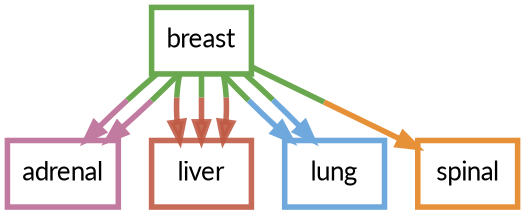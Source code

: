 digraph  {
dpi=600;size=3.5;
breast [color="#6aa84f", fillcolor=white, fontname=Lato, penwidth="3.0", shape=box];
adrenal [color="#c27ba0", fillcolor=white, fontname=Lato, penwidth="3.0", shape=box];
liver [color="#be5742e1", fillcolor=white, fontname=Lato, penwidth="3.0", shape=box];
lung [color="#6fa8dc", fillcolor=white, fontname=Lato, penwidth="3.0", shape=box];
spinal [color="#e69138", fillcolor=white, fontname=Lato, penwidth="3.0", shape=box];
breast -> adrenal  [color="#6aa84f;0.5:#c27ba0", key=0, penwidth=3];
breast -> adrenal  [color="#6aa84f;0.5:#c27ba0", key=1, penwidth=3];
breast -> liver  [color="#6aa84f;0.5:#be5742e1", key=0, penwidth=3];
breast -> liver  [color="#6aa84f;0.5:#be5742e1", key=1, penwidth=3];
breast -> liver  [color="#6aa84f;0.5:#be5742e1", key=2, penwidth=3];
breast -> lung  [color="#6aa84f;0.5:#6fa8dc", key=0, penwidth=3];
breast -> lung  [color="#6aa84f;0.5:#6fa8dc", key=1, penwidth=3];
breast -> spinal  [color="#6aa84f;0.5:#e69138", key=0, penwidth=3];
}
